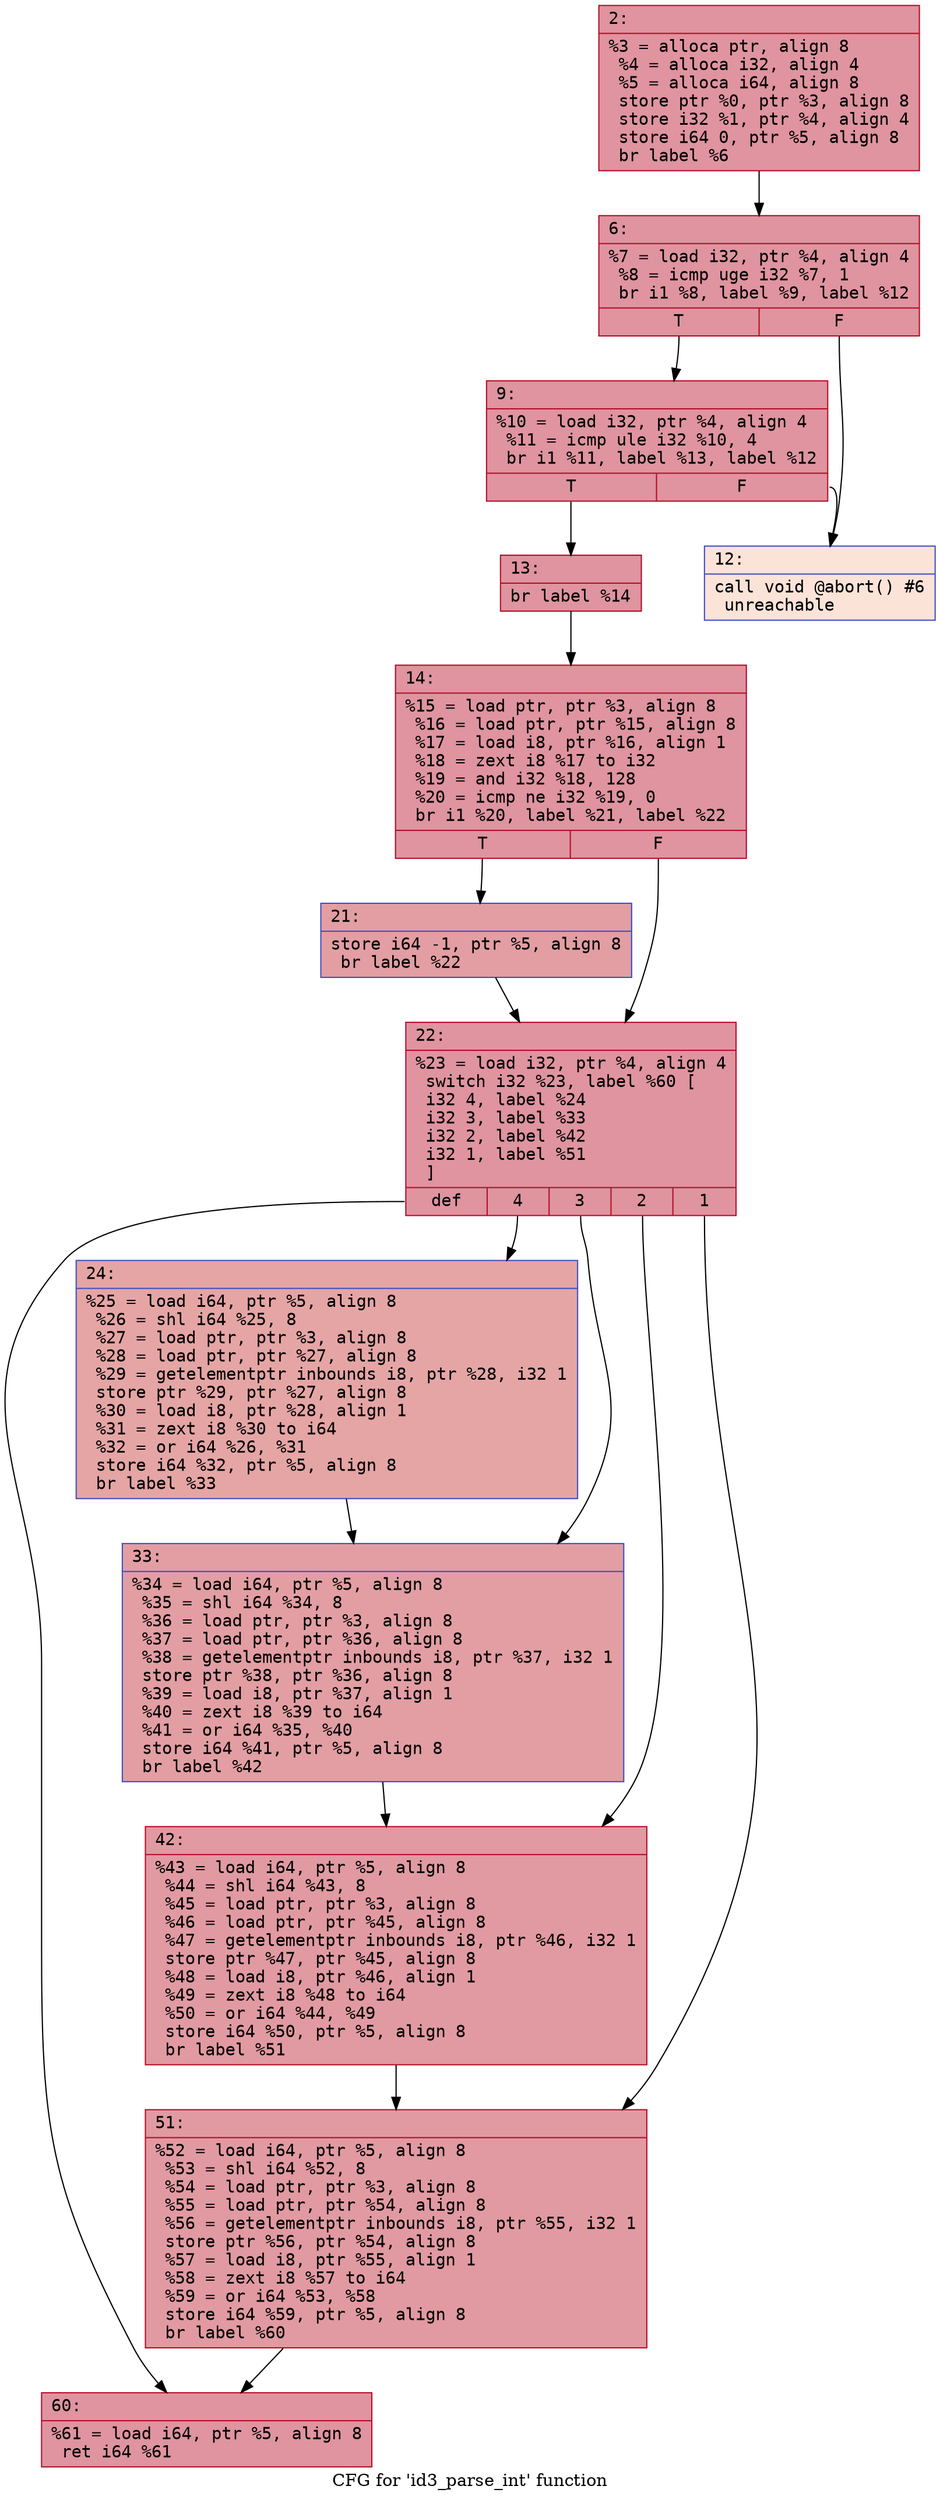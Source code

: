 digraph "CFG for 'id3_parse_int' function" {
	label="CFG for 'id3_parse_int' function";

	Node0x60000192e0d0 [shape=record,color="#b70d28ff", style=filled, fillcolor="#b70d2870" fontname="Courier",label="{2:\l|  %3 = alloca ptr, align 8\l  %4 = alloca i32, align 4\l  %5 = alloca i64, align 8\l  store ptr %0, ptr %3, align 8\l  store i32 %1, ptr %4, align 4\l  store i64 0, ptr %5, align 8\l  br label %6\l}"];
	Node0x60000192e0d0 -> Node0x60000192e120[tooltip="2 -> 6\nProbability 100.00%" ];
	Node0x60000192e120 [shape=record,color="#b70d28ff", style=filled, fillcolor="#b70d2870" fontname="Courier",label="{6:\l|  %7 = load i32, ptr %4, align 4\l  %8 = icmp uge i32 %7, 1\l  br i1 %8, label %9, label %12\l|{<s0>T|<s1>F}}"];
	Node0x60000192e120:s0 -> Node0x60000192e170[tooltip="6 -> 9\nProbability 100.00%" ];
	Node0x60000192e120:s1 -> Node0x60000192e1c0[tooltip="6 -> 12\nProbability 0.00%" ];
	Node0x60000192e170 [shape=record,color="#b70d28ff", style=filled, fillcolor="#b70d2870" fontname="Courier",label="{9:\l|  %10 = load i32, ptr %4, align 4\l  %11 = icmp ule i32 %10, 4\l  br i1 %11, label %13, label %12\l|{<s0>T|<s1>F}}"];
	Node0x60000192e170:s0 -> Node0x60000192e210[tooltip="9 -> 13\nProbability 100.00%" ];
	Node0x60000192e170:s1 -> Node0x60000192e1c0[tooltip="9 -> 12\nProbability 0.00%" ];
	Node0x60000192e1c0 [shape=record,color="#3d50c3ff", style=filled, fillcolor="#f6bfa670" fontname="Courier",label="{12:\l|  call void @abort() #6\l  unreachable\l}"];
	Node0x60000192e210 [shape=record,color="#b70d28ff", style=filled, fillcolor="#b70d2870" fontname="Courier",label="{13:\l|  br label %14\l}"];
	Node0x60000192e210 -> Node0x60000192e260[tooltip="13 -> 14\nProbability 100.00%" ];
	Node0x60000192e260 [shape=record,color="#b70d28ff", style=filled, fillcolor="#b70d2870" fontname="Courier",label="{14:\l|  %15 = load ptr, ptr %3, align 8\l  %16 = load ptr, ptr %15, align 8\l  %17 = load i8, ptr %16, align 1\l  %18 = zext i8 %17 to i32\l  %19 = and i32 %18, 128\l  %20 = icmp ne i32 %19, 0\l  br i1 %20, label %21, label %22\l|{<s0>T|<s1>F}}"];
	Node0x60000192e260:s0 -> Node0x60000192e2b0[tooltip="14 -> 21\nProbability 50.00%" ];
	Node0x60000192e260:s1 -> Node0x60000192e300[tooltip="14 -> 22\nProbability 50.00%" ];
	Node0x60000192e2b0 [shape=record,color="#3d50c3ff", style=filled, fillcolor="#be242e70" fontname="Courier",label="{21:\l|  store i64 -1, ptr %5, align 8\l  br label %22\l}"];
	Node0x60000192e2b0 -> Node0x60000192e300[tooltip="21 -> 22\nProbability 100.00%" ];
	Node0x60000192e300 [shape=record,color="#b70d28ff", style=filled, fillcolor="#b70d2870" fontname="Courier",label="{22:\l|  %23 = load i32, ptr %4, align 4\l  switch i32 %23, label %60 [\l    i32 4, label %24\l    i32 3, label %33\l    i32 2, label %42\l    i32 1, label %51\l  ]\l|{<s0>def|<s1>4|<s2>3|<s3>2|<s4>1}}"];
	Node0x60000192e300:s0 -> Node0x60000192e490[tooltip="22 -> 60\nProbability 20.00%" ];
	Node0x60000192e300:s1 -> Node0x60000192e350[tooltip="22 -> 24\nProbability 20.00%" ];
	Node0x60000192e300:s2 -> Node0x60000192e3a0[tooltip="22 -> 33\nProbability 20.00%" ];
	Node0x60000192e300:s3 -> Node0x60000192e3f0[tooltip="22 -> 42\nProbability 20.00%" ];
	Node0x60000192e300:s4 -> Node0x60000192e440[tooltip="22 -> 51\nProbability 20.00%" ];
	Node0x60000192e350 [shape=record,color="#3d50c3ff", style=filled, fillcolor="#c5333470" fontname="Courier",label="{24:\l|  %25 = load i64, ptr %5, align 8\l  %26 = shl i64 %25, 8\l  %27 = load ptr, ptr %3, align 8\l  %28 = load ptr, ptr %27, align 8\l  %29 = getelementptr inbounds i8, ptr %28, i32 1\l  store ptr %29, ptr %27, align 8\l  %30 = load i8, ptr %28, align 1\l  %31 = zext i8 %30 to i64\l  %32 = or i64 %26, %31\l  store i64 %32, ptr %5, align 8\l  br label %33\l}"];
	Node0x60000192e350 -> Node0x60000192e3a0[tooltip="24 -> 33\nProbability 100.00%" ];
	Node0x60000192e3a0 [shape=record,color="#3d50c3ff", style=filled, fillcolor="#be242e70" fontname="Courier",label="{33:\l|  %34 = load i64, ptr %5, align 8\l  %35 = shl i64 %34, 8\l  %36 = load ptr, ptr %3, align 8\l  %37 = load ptr, ptr %36, align 8\l  %38 = getelementptr inbounds i8, ptr %37, i32 1\l  store ptr %38, ptr %36, align 8\l  %39 = load i8, ptr %37, align 1\l  %40 = zext i8 %39 to i64\l  %41 = or i64 %35, %40\l  store i64 %41, ptr %5, align 8\l  br label %42\l}"];
	Node0x60000192e3a0 -> Node0x60000192e3f0[tooltip="33 -> 42\nProbability 100.00%" ];
	Node0x60000192e3f0 [shape=record,color="#b70d28ff", style=filled, fillcolor="#bb1b2c70" fontname="Courier",label="{42:\l|  %43 = load i64, ptr %5, align 8\l  %44 = shl i64 %43, 8\l  %45 = load ptr, ptr %3, align 8\l  %46 = load ptr, ptr %45, align 8\l  %47 = getelementptr inbounds i8, ptr %46, i32 1\l  store ptr %47, ptr %45, align 8\l  %48 = load i8, ptr %46, align 1\l  %49 = zext i8 %48 to i64\l  %50 = or i64 %44, %49\l  store i64 %50, ptr %5, align 8\l  br label %51\l}"];
	Node0x60000192e3f0 -> Node0x60000192e440[tooltip="42 -> 51\nProbability 100.00%" ];
	Node0x60000192e440 [shape=record,color="#b70d28ff", style=filled, fillcolor="#bb1b2c70" fontname="Courier",label="{51:\l|  %52 = load i64, ptr %5, align 8\l  %53 = shl i64 %52, 8\l  %54 = load ptr, ptr %3, align 8\l  %55 = load ptr, ptr %54, align 8\l  %56 = getelementptr inbounds i8, ptr %55, i32 1\l  store ptr %56, ptr %54, align 8\l  %57 = load i8, ptr %55, align 1\l  %58 = zext i8 %57 to i64\l  %59 = or i64 %53, %58\l  store i64 %59, ptr %5, align 8\l  br label %60\l}"];
	Node0x60000192e440 -> Node0x60000192e490[tooltip="51 -> 60\nProbability 100.00%" ];
	Node0x60000192e490 [shape=record,color="#b70d28ff", style=filled, fillcolor="#b70d2870" fontname="Courier",label="{60:\l|  %61 = load i64, ptr %5, align 8\l  ret i64 %61\l}"];
}
